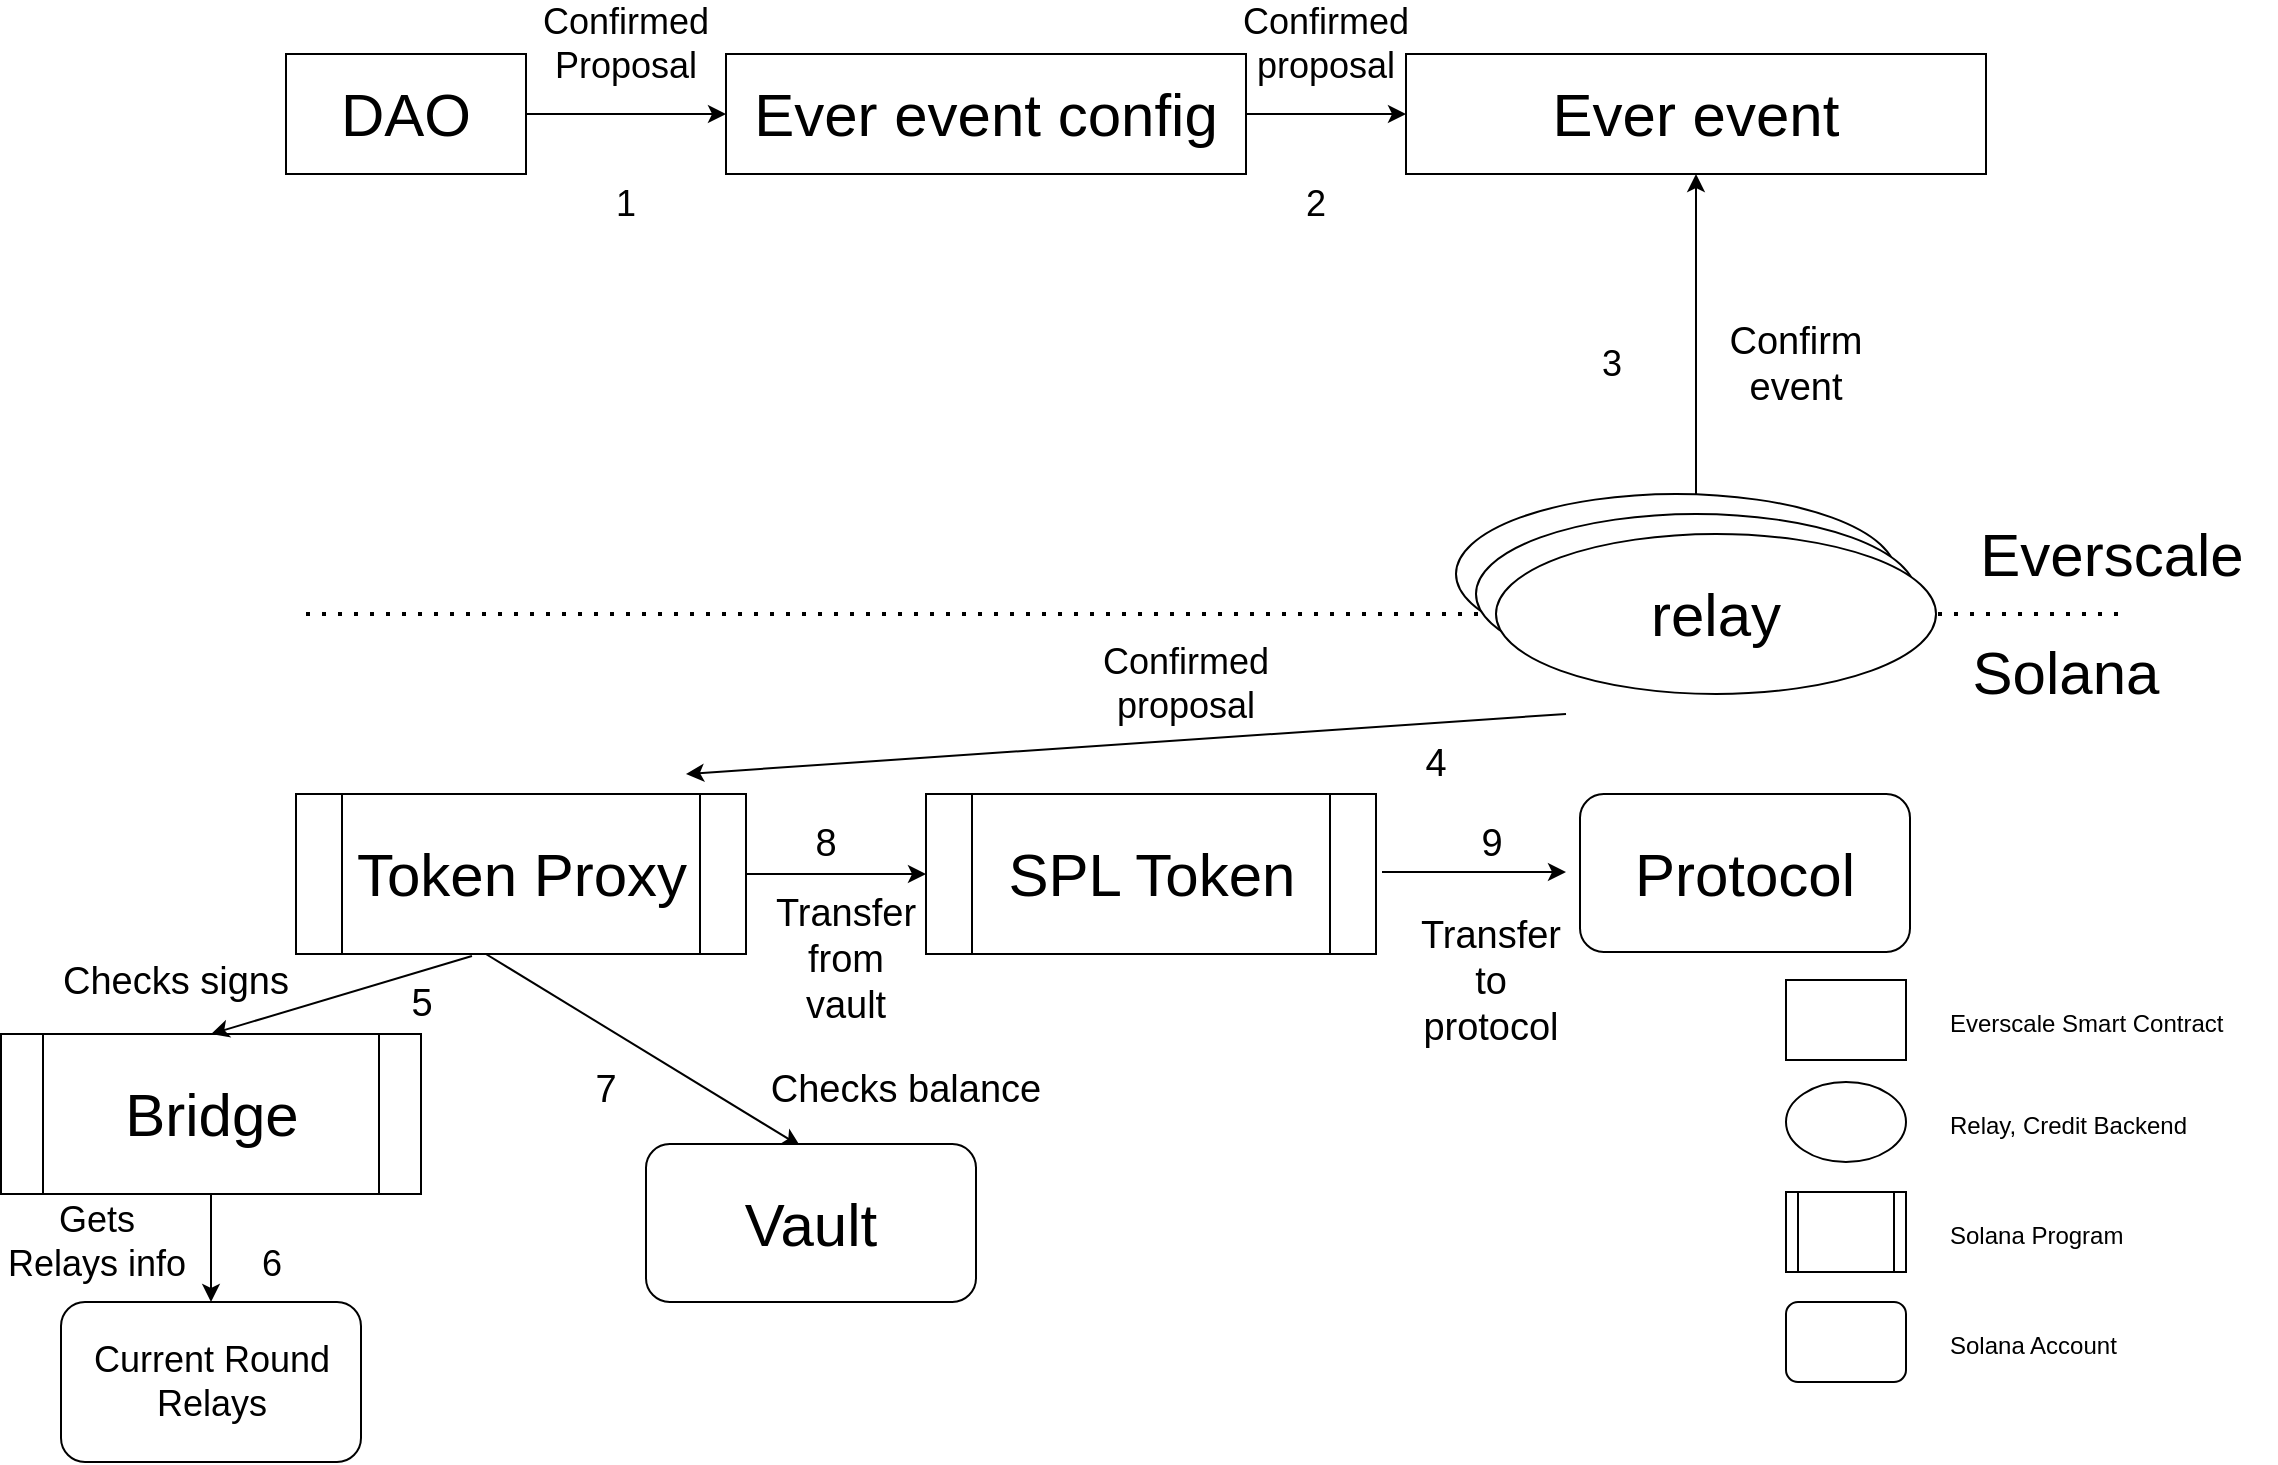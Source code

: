 <mxfile version="16.5.1" type="device"><diagram id="p4Zf-6ZJ4P1mr38LxFGu" name="Page-1"><mxGraphModel dx="1182" dy="875" grid="1" gridSize="10" guides="1" tooltips="1" connect="1" arrows="1" fold="1" page="1" pageScale="1" pageWidth="1169" pageHeight="827" math="0" shadow="0"><root><mxCell id="0"/><mxCell id="1" parent="0"/><mxCell id="WYdLwcnOIROpI5cExHVf-13" value="" style="endArrow=none;dashed=1;html=1;dashPattern=1 3;strokeWidth=2;rounded=0;fontSize=30;" parent="1" edge="1"><mxGeometry width="50" height="50" relative="1" as="geometry"><mxPoint x="170" y="400" as="sourcePoint"/><mxPoint x="1080" y="400" as="targetPoint"/></mxGeometry></mxCell><mxCell id="WYdLwcnOIROpI5cExHVf-7" value="relay" style="ellipse;whiteSpace=wrap;html=1;fontSize=30;" parent="1" vertex="1"><mxGeometry x="745" y="340" width="220" height="80" as="geometry"/></mxCell><mxCell id="WYdLwcnOIROpI5cExHVf-9" value="relay" style="ellipse;whiteSpace=wrap;html=1;fontSize=30;" parent="1" vertex="1"><mxGeometry x="755" y="350" width="220" height="80" as="geometry"/></mxCell><mxCell id="WYdLwcnOIROpI5cExHVf-14" value="Everscale" style="text;html=1;strokeColor=none;fillColor=none;align=center;verticalAlign=middle;whiteSpace=wrap;rounded=0;fontSize=30;" parent="1" vertex="1"><mxGeometry x="1042.5" y="355" width="60" height="30" as="geometry"/></mxCell><mxCell id="WYdLwcnOIROpI5cExHVf-15" value="Solana" style="text;html=1;strokeColor=none;fillColor=none;align=center;verticalAlign=middle;whiteSpace=wrap;rounded=0;fontSize=30;" parent="1" vertex="1"><mxGeometry x="1020" y="414" width="60" height="30" as="geometry"/></mxCell><mxCell id="vuxdvW1vK3dcR10_QWRU-10" value="" style="endArrow=classic;html=1;rounded=0;fontSize=19;" parent="1" edge="1"><mxGeometry width="50" height="50" relative="1" as="geometry"><mxPoint x="800" y="450" as="sourcePoint"/><mxPoint x="360" y="480" as="targetPoint"/></mxGeometry></mxCell><mxCell id="vuxdvW1vK3dcR10_QWRU-13" value="&lt;font style=&quot;font-size: 30px&quot;&gt;Token Proxy&lt;/font&gt;" style="shape=process;whiteSpace=wrap;html=1;backgroundOutline=1;" parent="1" vertex="1"><mxGeometry x="165" y="490" width="225" height="80" as="geometry"/></mxCell><mxCell id="vuxdvW1vK3dcR10_QWRU-19" value="" style="endArrow=classic;html=1;rounded=0;fontSize=30;exitX=0.422;exitY=1;exitDx=0;exitDy=0;exitPerimeter=0;entryX=0.467;entryY=0.013;entryDx=0;entryDy=0;entryPerimeter=0;" parent="1" source="vuxdvW1vK3dcR10_QWRU-13" edge="1" target="9G1yeMx3lUQqM_4kELSJ-1"><mxGeometry width="50" height="50" relative="1" as="geometry"><mxPoint x="420" y="560" as="sourcePoint"/><mxPoint x="260" y="680" as="targetPoint"/></mxGeometry></mxCell><mxCell id="vuxdvW1vK3dcR10_QWRU-20" value="&lt;span style=&quot;font-size: 19px&quot;&gt;Checks balance&lt;/span&gt;" style="text;html=1;strokeColor=none;fillColor=none;align=center;verticalAlign=middle;whiteSpace=wrap;rounded=0;" parent="1" vertex="1"><mxGeometry x="400" y="623" width="140" height="30" as="geometry"/></mxCell><mxCell id="vuxdvW1vK3dcR10_QWRU-22" value="&lt;font style=&quot;font-size: 30px&quot;&gt;SPL Token&lt;/font&gt;" style="shape=process;whiteSpace=wrap;html=1;backgroundOutline=1;" parent="1" vertex="1"><mxGeometry x="480" y="490" width="225" height="80" as="geometry"/></mxCell><mxCell id="vuxdvW1vK3dcR10_QWRU-23" value="" style="endArrow=classic;html=1;rounded=0;fontSize=30;exitX=1;exitY=0.5;exitDx=0;exitDy=0;entryX=0;entryY=0.5;entryDx=0;entryDy=0;" parent="1" source="vuxdvW1vK3dcR10_QWRU-13" target="vuxdvW1vK3dcR10_QWRU-22" edge="1"><mxGeometry width="50" height="50" relative="1" as="geometry"><mxPoint x="350" y="460" as="sourcePoint"/><mxPoint x="400" y="410" as="targetPoint"/></mxGeometry></mxCell><mxCell id="vuxdvW1vK3dcR10_QWRU-24" value="&lt;span style=&quot;font-size: 19px&quot;&gt;Transfer from vault&lt;/span&gt;" style="text;html=1;strokeColor=none;fillColor=none;align=center;verticalAlign=middle;whiteSpace=wrap;rounded=0;" parent="1" vertex="1"><mxGeometry x="410" y="558" width="60" height="30" as="geometry"/></mxCell><mxCell id="uMEobL1TQAdT_6BJeaEN-3" value="&lt;span style=&quot;font-size: 19px&quot;&gt;Confirm event&lt;/span&gt;" style="text;html=1;strokeColor=none;fillColor=none;align=center;verticalAlign=middle;whiteSpace=wrap;rounded=0;" parent="1" vertex="1"><mxGeometry x="870" y="250" width="90" height="50" as="geometry"/></mxCell><mxCell id="KUY0WcME0Ip6nUAG9aOi-13" value="" style="rounded=0;whiteSpace=wrap;html=1;fontSize=18;strokeWidth=1;" parent="1" vertex="1"><mxGeometry x="910" y="583" width="60" height="40" as="geometry"/></mxCell><mxCell id="KUY0WcME0Ip6nUAG9aOi-14" value="" style="rounded=1;whiteSpace=wrap;html=1;fontSize=18;strokeWidth=1;" parent="1" vertex="1"><mxGeometry x="910" y="744" width="60" height="40" as="geometry"/></mxCell><mxCell id="KUY0WcME0Ip6nUAG9aOi-15" value="" style="ellipse;whiteSpace=wrap;html=1;fontSize=18;strokeWidth=1;" parent="1" vertex="1"><mxGeometry x="910" y="634" width="60" height="40" as="geometry"/></mxCell><mxCell id="KUY0WcME0Ip6nUAG9aOi-16" value="" style="shape=process;whiteSpace=wrap;html=1;backgroundOutline=1;fontSize=18;strokeWidth=1;" parent="1" vertex="1"><mxGeometry x="910" y="689" width="60" height="40" as="geometry"/></mxCell><mxCell id="KUY0WcME0Ip6nUAG9aOi-17" value="&lt;font style=&quot;font-size: 12px&quot;&gt;Everscale Smart Contract&lt;/font&gt;" style="text;html=1;strokeColor=none;fillColor=none;align=left;verticalAlign=middle;whiteSpace=wrap;rounded=0;fontSize=18;" parent="1" vertex="1"><mxGeometry x="990" y="588" width="165" height="30" as="geometry"/></mxCell><mxCell id="KUY0WcME0Ip6nUAG9aOi-18" value="&lt;font style=&quot;font-size: 12px&quot;&gt;Relay, Credit Backend&lt;/font&gt;" style="text;html=1;strokeColor=none;fillColor=none;align=left;verticalAlign=middle;whiteSpace=wrap;rounded=0;fontSize=18;" parent="1" vertex="1"><mxGeometry x="990" y="639" width="165" height="30" as="geometry"/></mxCell><mxCell id="KUY0WcME0Ip6nUAG9aOi-19" value="&lt;font style=&quot;font-size: 12px&quot;&gt;Solana Program&lt;/font&gt;" style="text;html=1;strokeColor=none;fillColor=none;align=left;verticalAlign=middle;whiteSpace=wrap;rounded=0;fontSize=18;" parent="1" vertex="1"><mxGeometry x="990" y="694" width="165" height="30" as="geometry"/></mxCell><mxCell id="KUY0WcME0Ip6nUAG9aOi-20" value="&lt;font style=&quot;font-size: 12px&quot;&gt;Solana Account&lt;/font&gt;" style="text;html=1;strokeColor=none;fillColor=none;align=left;verticalAlign=middle;whiteSpace=wrap;rounded=0;fontSize=18;" parent="1" vertex="1"><mxGeometry x="990" y="749" width="165" height="30" as="geometry"/></mxCell><mxCell id="KUY0WcME0Ip6nUAG9aOi-21" value="&lt;span style=&quot;font-size: 30px&quot;&gt;Protocol&lt;/span&gt;" style="rounded=1;whiteSpace=wrap;html=1;fontSize=18;strokeWidth=1;" parent="1" vertex="1"><mxGeometry x="807" y="490" width="165" height="79" as="geometry"/></mxCell><mxCell id="KUY0WcME0Ip6nUAG9aOi-22" value="" style="endArrow=classic;html=1;rounded=0;fontSize=30;exitX=1;exitY=0.5;exitDx=0;exitDy=0;" parent="1" edge="1"><mxGeometry width="50" height="50" relative="1" as="geometry"><mxPoint x="708" y="529" as="sourcePoint"/><mxPoint x="800" y="529" as="targetPoint"/></mxGeometry></mxCell><mxCell id="KUY0WcME0Ip6nUAG9aOi-23" value="&lt;span style=&quot;font-size: 19px&quot;&gt;Transfer to protocol&lt;/span&gt;" style="text;html=1;strokeColor=none;fillColor=none;align=center;verticalAlign=middle;whiteSpace=wrap;rounded=0;" parent="1" vertex="1"><mxGeometry x="718" y="569" width="89" height="30" as="geometry"/></mxCell><mxCell id="KUY0WcME0Ip6nUAG9aOi-24" value="&lt;span style=&quot;font-size: 19px&quot;&gt;9&lt;/span&gt;" style="text;html=1;strokeColor=none;fillColor=none;align=center;verticalAlign=middle;whiteSpace=wrap;rounded=0;" parent="1" vertex="1"><mxGeometry x="732.5" y="500" width="60" height="30" as="geometry"/></mxCell><mxCell id="9G1yeMx3lUQqM_4kELSJ-1" value="&lt;font style=&quot;font-size: 30px&quot;&gt;Vault&lt;/font&gt;" style="rounded=1;whiteSpace=wrap;html=1;fontSize=18;strokeWidth=1;" parent="1" vertex="1"><mxGeometry x="340" y="665" width="165" height="79" as="geometry"/></mxCell><mxCell id="WYdLwcnOIROpI5cExHVf-10" value="relay" style="ellipse;whiteSpace=wrap;html=1;fontSize=30;" parent="1" vertex="1"><mxGeometry x="765" y="360" width="220" height="80" as="geometry"/></mxCell><mxCell id="9G1yeMx3lUQqM_4kELSJ-4" value="&lt;span style=&quot;font-size: 19px&quot;&gt;8&lt;/span&gt;" style="text;html=1;strokeColor=none;fillColor=none;align=center;verticalAlign=middle;whiteSpace=wrap;rounded=0;" parent="1" vertex="1"><mxGeometry x="400" y="500" width="60" height="30" as="geometry"/></mxCell><mxCell id="9G1yeMx3lUQqM_4kELSJ-5" value="&lt;span style=&quot;font-size: 19px&quot;&gt;5&lt;/span&gt;" style="text;html=1;strokeColor=none;fillColor=none;align=center;verticalAlign=middle;whiteSpace=wrap;rounded=0;" parent="1" vertex="1"><mxGeometry x="197.5" y="580" width="60" height="30" as="geometry"/></mxCell><mxCell id="9G1yeMx3lUQqM_4kELSJ-6" value="&lt;span style=&quot;font-size: 19px&quot;&gt;4&lt;/span&gt;" style="text;html=1;strokeColor=none;fillColor=none;align=center;verticalAlign=middle;whiteSpace=wrap;rounded=0;" parent="1" vertex="1"><mxGeometry x="705" y="460" width="60" height="30" as="geometry"/></mxCell><mxCell id="3Hld9mBp5t4OeNGB08mn-1" style="edgeStyle=orthogonalEdgeStyle;rounded=0;orthogonalLoop=1;jettySize=auto;html=1;entryX=0;entryY=0.5;entryDx=0;entryDy=0;fontSize=30;" parent="1" source="3Hld9mBp5t4OeNGB08mn-2" target="3Hld9mBp5t4OeNGB08mn-5" edge="1"><mxGeometry relative="1" as="geometry"/></mxCell><mxCell id="3Hld9mBp5t4OeNGB08mn-2" value="DAO" style="rounded=0;whiteSpace=wrap;html=1;fontSize=30;" parent="1" vertex="1"><mxGeometry x="160" y="120" width="120" height="60" as="geometry"/></mxCell><mxCell id="3Hld9mBp5t4OeNGB08mn-3" value="Ever event" style="rounded=0;whiteSpace=wrap;html=1;fontSize=30;" parent="1" vertex="1"><mxGeometry x="720" y="120" width="290" height="60" as="geometry"/></mxCell><mxCell id="3Hld9mBp5t4OeNGB08mn-4" style="edgeStyle=orthogonalEdgeStyle;rounded=0;orthogonalLoop=1;jettySize=auto;html=1;entryX=0;entryY=0.5;entryDx=0;entryDy=0;fontSize=30;" parent="1" source="3Hld9mBp5t4OeNGB08mn-5" target="3Hld9mBp5t4OeNGB08mn-3" edge="1"><mxGeometry relative="1" as="geometry"/></mxCell><mxCell id="3Hld9mBp5t4OeNGB08mn-5" value="Ever event config" style="rounded=0;whiteSpace=wrap;html=1;fontSize=30;" parent="1" vertex="1"><mxGeometry x="380" y="120" width="260" height="60" as="geometry"/></mxCell><mxCell id="3Hld9mBp5t4OeNGB08mn-10" value="&lt;font style=&quot;font-size: 18px&quot;&gt;Confirmed Proposal&lt;/font&gt;" style="text;html=1;strokeColor=none;fillColor=none;align=center;verticalAlign=middle;whiteSpace=wrap;rounded=0;" parent="1" vertex="1"><mxGeometry x="300" y="100" width="60" height="30" as="geometry"/></mxCell><mxCell id="3Hld9mBp5t4OeNGB08mn-11" value="" style="endArrow=classic;html=1;rounded=0;entryX=0.5;entryY=1;entryDx=0;entryDy=0;" parent="1" target="3Hld9mBp5t4OeNGB08mn-3" edge="1"><mxGeometry width="50" height="50" relative="1" as="geometry"><mxPoint x="865" y="340" as="sourcePoint"/><mxPoint x="865" y="270" as="targetPoint"/></mxGeometry></mxCell><mxCell id="3Hld9mBp5t4OeNGB08mn-12" value="&lt;font style=&quot;font-size: 18px&quot;&gt;Confirmed proposal&lt;/font&gt;" style="text;html=1;strokeColor=none;fillColor=none;align=center;verticalAlign=middle;whiteSpace=wrap;rounded=0;" parent="1" vertex="1"><mxGeometry x="650" y="100" width="60" height="30" as="geometry"/></mxCell><mxCell id="3Hld9mBp5t4OeNGB08mn-16" value="&lt;font style=&quot;font-size: 18px&quot;&gt;1&lt;/font&gt;" style="text;html=1;strokeColor=none;fillColor=none;align=center;verticalAlign=middle;whiteSpace=wrap;rounded=0;" parent="1" vertex="1"><mxGeometry x="300" y="180" width="60" height="30" as="geometry"/></mxCell><mxCell id="3Hld9mBp5t4OeNGB08mn-17" value="&lt;font style=&quot;font-size: 18px&quot;&gt;2&lt;/font&gt;" style="text;html=1;strokeColor=none;fillColor=none;align=center;verticalAlign=middle;whiteSpace=wrap;rounded=0;" parent="1" vertex="1"><mxGeometry x="645" y="180" width="60" height="30" as="geometry"/></mxCell><mxCell id="3Hld9mBp5t4OeNGB08mn-18" value="&lt;font style=&quot;font-size: 18px&quot;&gt;3&lt;/font&gt;" style="text;html=1;strokeColor=none;fillColor=none;align=center;verticalAlign=middle;whiteSpace=wrap;rounded=0;" parent="1" vertex="1"><mxGeometry x="792.5" y="260" width="60" height="30" as="geometry"/></mxCell><mxCell id="yofHYXRdVMTSVN5_aiuM-1" value="&lt;font style=&quot;font-size: 18px&quot;&gt;Confirmed proposal&lt;/font&gt;" style="text;html=1;strokeColor=none;fillColor=none;align=center;verticalAlign=middle;whiteSpace=wrap;rounded=0;" parent="1" vertex="1"><mxGeometry x="580" y="420" width="60" height="30" as="geometry"/></mxCell><mxCell id="YAVYu5aBBargCB6VozJn-1" value="&lt;font style=&quot;font-size: 30px&quot;&gt;Bridge&lt;/font&gt;" style="shape=process;whiteSpace=wrap;html=1;backgroundOutline=1;" vertex="1" parent="1"><mxGeometry x="17.5" y="610" width="210" height="80" as="geometry"/></mxCell><mxCell id="YAVYu5aBBargCB6VozJn-2" value="Current Round Relays" style="rounded=1;whiteSpace=wrap;html=1;fontSize=18;strokeWidth=1;" vertex="1" parent="1"><mxGeometry x="47.5" y="744" width="150" height="80" as="geometry"/></mxCell><mxCell id="YAVYu5aBBargCB6VozJn-3" value="" style="endArrow=classic;html=1;rounded=0;fontSize=18;exitX=0.5;exitY=1;exitDx=0;exitDy=0;entryX=0.5;entryY=0;entryDx=0;entryDy=0;" edge="1" parent="1" source="YAVYu5aBBargCB6VozJn-1" target="YAVYu5aBBargCB6VozJn-2"><mxGeometry width="50" height="50" relative="1" as="geometry"><mxPoint x="112.5" y="739" as="sourcePoint"/><mxPoint x="162.5" y="689" as="targetPoint"/></mxGeometry></mxCell><mxCell id="YAVYu5aBBargCB6VozJn-4" value="&lt;font style=&quot;font-size: 18px&quot;&gt;Gets Relays info&lt;/font&gt;" style="text;html=1;strokeColor=none;fillColor=none;align=center;verticalAlign=middle;whiteSpace=wrap;rounded=0;" vertex="1" parent="1"><mxGeometry x="17.5" y="699" width="95" height="30" as="geometry"/></mxCell><mxCell id="YAVYu5aBBargCB6VozJn-5" value="&lt;font style=&quot;font-size: 18px&quot;&gt;6&lt;/font&gt;" style="text;html=1;strokeColor=none;fillColor=none;align=center;verticalAlign=middle;whiteSpace=wrap;rounded=0;" vertex="1" parent="1"><mxGeometry x="122.5" y="710" width="60" height="30" as="geometry"/></mxCell><mxCell id="YAVYu5aBBargCB6VozJn-9" value="" style="endArrow=classic;html=1;rounded=0;fontSize=30;exitX=0.391;exitY=1.013;exitDx=0;exitDy=0;exitPerimeter=0;entryX=0.5;entryY=0;entryDx=0;entryDy=0;" edge="1" parent="1" source="vuxdvW1vK3dcR10_QWRU-13" target="YAVYu5aBBargCB6VozJn-1"><mxGeometry width="50" height="50" relative="1" as="geometry"><mxPoint x="269.95" y="580" as="sourcePoint"/><mxPoint x="427.055" y="676.027" as="targetPoint"/></mxGeometry></mxCell><mxCell id="YAVYu5aBBargCB6VozJn-10" value="&lt;span style=&quot;font-size: 19px&quot;&gt;Checks signs&lt;/span&gt;" style="text;html=1;strokeColor=none;fillColor=none;align=center;verticalAlign=middle;whiteSpace=wrap;rounded=0;" vertex="1" parent="1"><mxGeometry x="40" y="569" width="130" height="30" as="geometry"/></mxCell><mxCell id="YAVYu5aBBargCB6VozJn-11" value="&lt;span style=&quot;font-size: 19px&quot;&gt;7&lt;/span&gt;" style="text;html=1;strokeColor=none;fillColor=none;align=center;verticalAlign=middle;whiteSpace=wrap;rounded=0;" vertex="1" parent="1"><mxGeometry x="290" y="623" width="60" height="30" as="geometry"/></mxCell></root></mxGraphModel></diagram></mxfile>